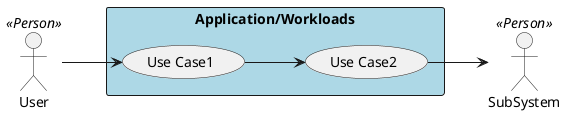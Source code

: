 @startuml

left to right direction

actor :User: <<Person>>
actor :SubSystem: <<Person>>


rectangle "Application/Workloads" #lightBlue {
UseCase UC1  as "Use Case1"
UseCase UC2  as "Use Case2"


User --> UC1
UC1 --> UC2
UC2 --> SubSystem
}

@enduml
